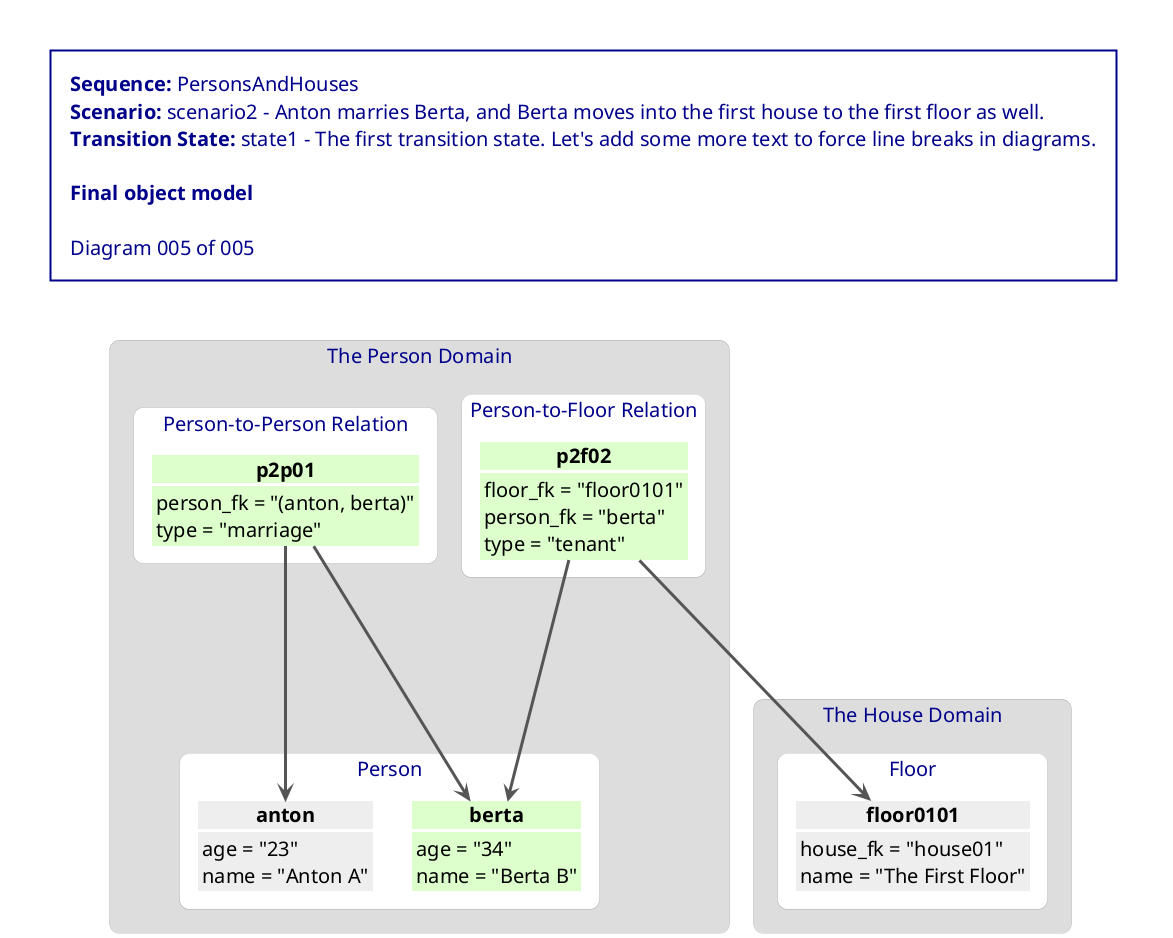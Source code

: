 @startuml PersonsAndHouses_scenario2_state1_005_final

<style>
    Shadowing false
    Rectangle {
        FontSize 18
        FontStyle bold
        HorizontalAlignment left
        LineThickness 0
        RoundCorner 20
    }
    Object {
        FontSize 20
        FontStyle normal
        HorizontalAlignment left
        LineColor white
        LineThickness 3
        RoundCorner 20
    }
    Arrow {
        LineThickness 3
    }
    Title {
        BackgroundColor white
        FontColor darkblue
        FontSize 20
        FontStyle normal
        HorizontalAlignment left
        LineColor darkblue
        LineThickness 2
        Margin 50
        Padding 20
    }
</style>

title \
<b>Sequence:</b> PersonsAndHouses\n\
<b>Scenario:</b> scenario2 - Anton marries Berta, and Berta moves into the first house to the first floor as well.\n\
<b>Transition State:</b> state1 - The first transition state. Let's add some more text to force line breaks in diagrams.\n\n\
<b>Final object model</b>\n\n\
Diagram 005 of 005

rectangle "The House Domain" as housedomain #DDDDDD {
    rectangle "Floor" as housedomain_floorclass #white {
        object "<color:black><b>floor0101</b></color>" as housedomain_floorclass_floor0101 #EEEEEE {
            <color:black>house_fk = "house01"</color>
            <color:black>name = "The First Floor"</color>
        }
    }
}
rectangle "The Person Domain" as persondomain #DDDDDD {
    rectangle "Person-to-Floor Relation" as persondomain_p2fclass #white {
        object "<color:black><b>p2f02</b></color>" as persondomain_p2fclass_p2f02 #DDFFCC {
            <color:black>floor_fk = "floor0101"</color>
            <color:black>person_fk = "berta"</color>
            <color:black>type = "tenant"</color>
        }
    }
    rectangle "Person-to-Person Relation" as persondomain_p2pclass #white {
        object "<color:black><b>p2p01</b></color>" as persondomain_p2pclass_p2p01 #DDFFCC {
            <color:black>person_fk = "(anton, berta)"</color>
            <color:black>type = "marriage"</color>
        }
    }
    rectangle "Person" as persondomain_personclass #white {
        object "<color:black><b>anton</b></color>" as persondomain_personclass_anton #EEEEEE {
            <color:black>age = "23"</color>
            <color:black>name = "Anton A"</color>
        }
        object "<color:black><b>berta</b></color>" as persondomain_personclass_berta #DDFFCC {
            <color:black>age = "34"</color>
            <color:black>name = "Berta B"</color>
        }
    }
}

persondomain_p2fclass_p2f02 ----> housedomain_floorclass_floor0101 #555555
persondomain_p2fclass_p2f02 ----> persondomain_personclass_berta #555555
persondomain_p2pclass_p2p01 ----> persondomain_personclass_anton #555555
persondomain_p2pclass_p2p01 ----> persondomain_personclass_berta #555555

@enduml
